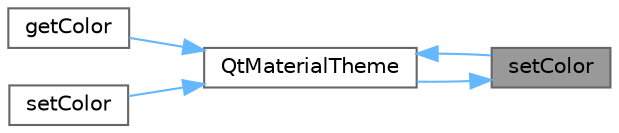 digraph "setColor"
{
 // LATEX_PDF_SIZE
  bgcolor="transparent";
  edge [fontname=Helvetica,fontsize=10,labelfontname=Helvetica,labelfontsize=10];
  node [fontname=Helvetica,fontsize=10,shape=box,height=0.2,width=0.4];
  rankdir="RL";
  Node1 [id="Node000001",label="setColor",height=0.2,width=0.4,color="gray40", fillcolor="grey60", style="filled", fontcolor="black",tooltip="设置主题颜色"];
  Node1 -> Node2 [id="edge1_Node000001_Node000002",dir="back",color="steelblue1",style="solid",tooltip=" "];
  Node2 [id="Node000002",label="QtMaterialTheme",height=0.2,width=0.4,color="grey40", fillcolor="white", style="filled",URL="$class_qt_material_theme.html#a3fbda837ce57616ce5f1eab6f3c689ab",tooltip="构造函数，初始化主题"];
  Node2 -> Node3 [id="edge2_Node000002_Node000003",dir="back",color="steelblue1",style="solid",tooltip=" "];
  Node3 [id="Node000003",label="getColor",height=0.2,width=0.4,color="grey40", fillcolor="white", style="filled",URL="$class_qt_material_theme.html#ad2d7dcb8bdb6dc717b5db2be53f29b65",tooltip="获取主题颜色"];
  Node2 -> Node1 [id="edge3_Node000002_Node000001",dir="back",color="steelblue1",style="solid",tooltip=" "];
  Node2 -> Node4 [id="edge4_Node000002_Node000004",dir="back",color="steelblue1",style="solid",tooltip=" "];
  Node4 [id="Node000004",label="setColor",height=0.2,width=0.4,color="grey40", fillcolor="white", style="filled",URL="$class_qt_material_theme.html#a485508d190c59229beb389fd72fb36a4",tooltip="设置主题颜色（使用枚举）"];
}
